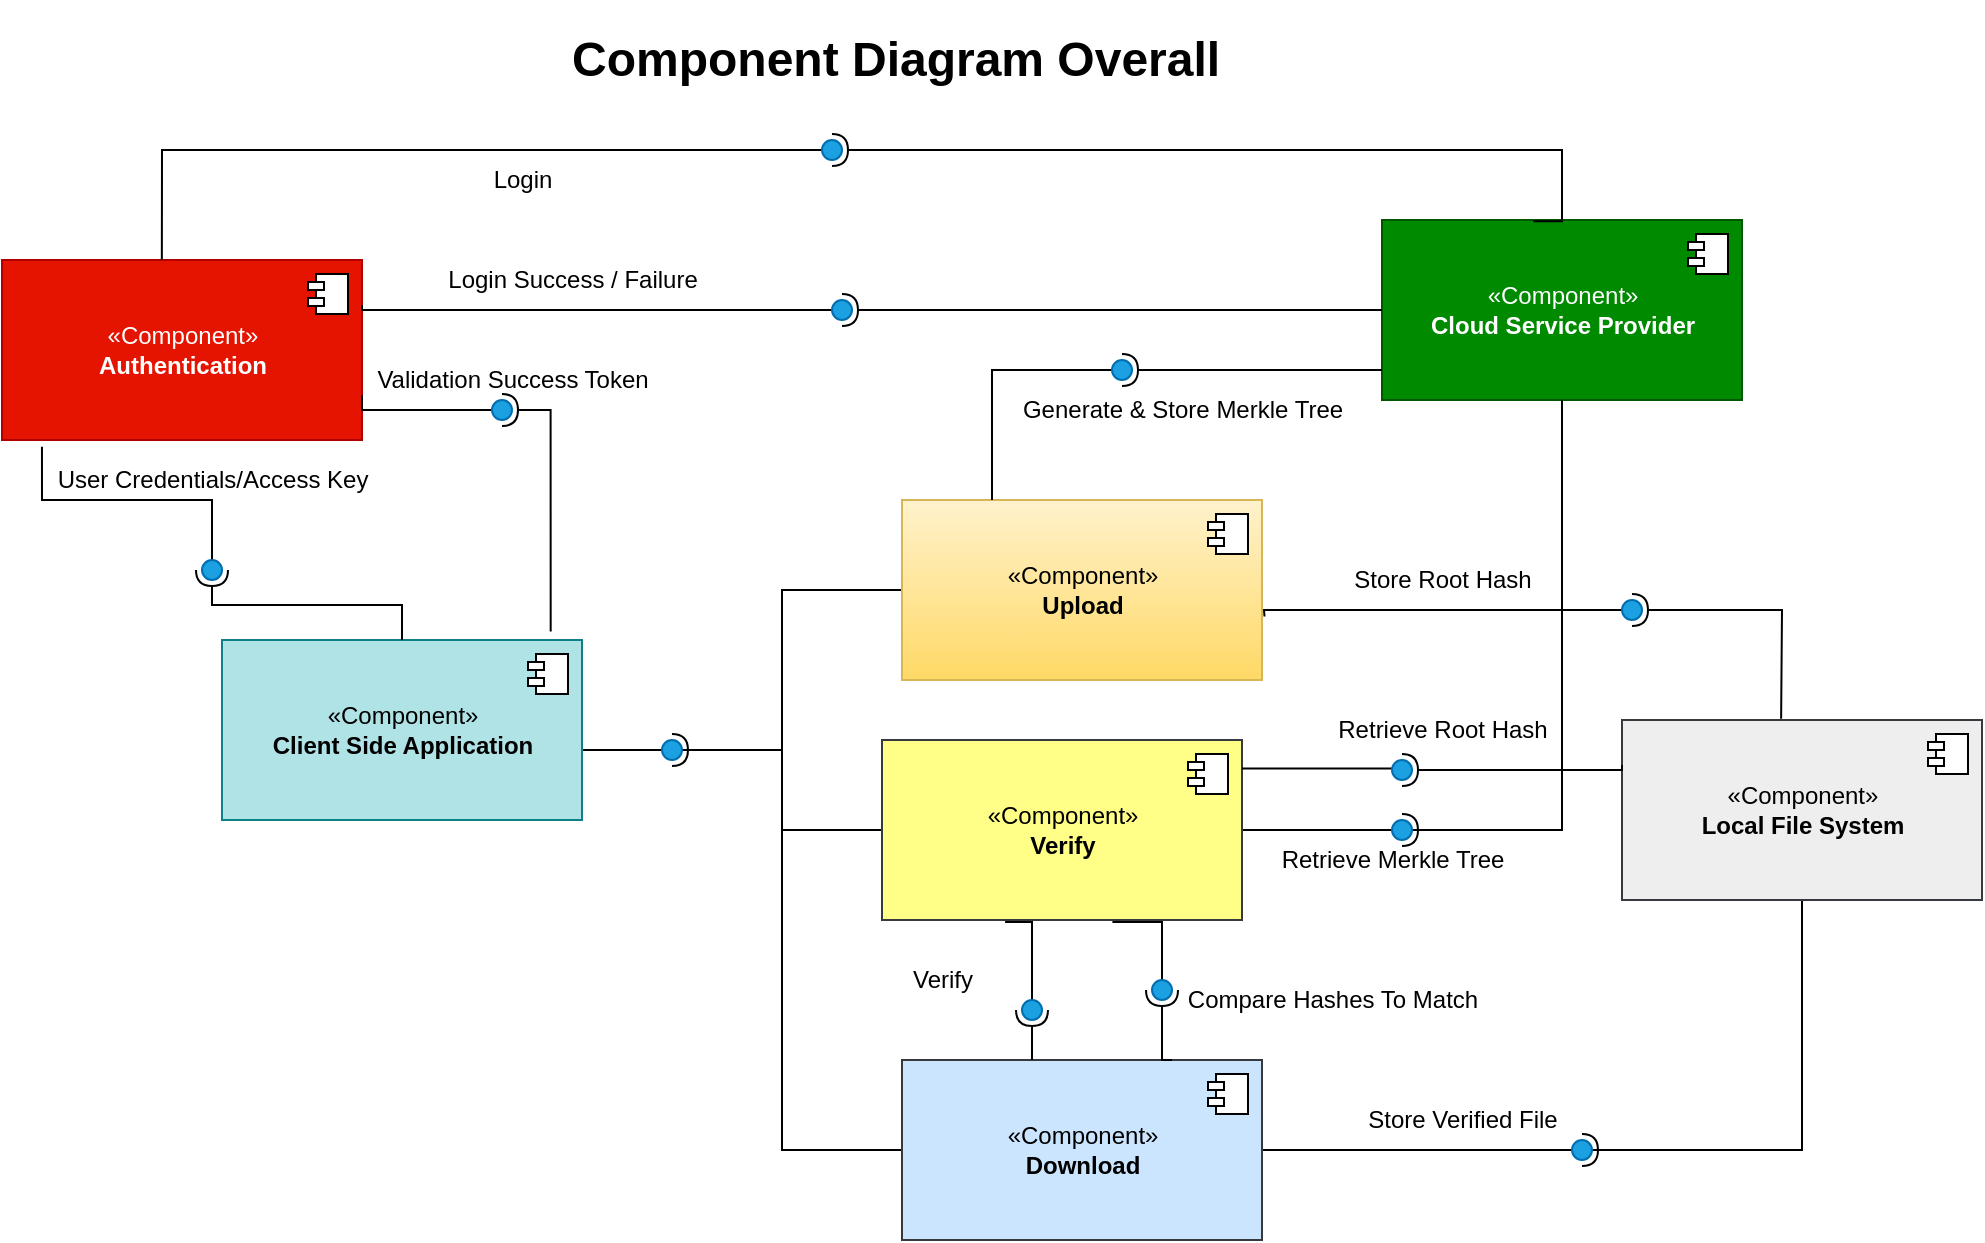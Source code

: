 <mxfile version="13.10.4" type="device"><diagram id="iTzp48sN-jskNmGgiY2i" name="Page-1"><mxGraphModel dx="1038" dy="1591" grid="1" gridSize="10" guides="1" tooltips="1" connect="1" arrows="1" fold="1" page="1" pageScale="1" pageWidth="850" pageHeight="1100" math="0" shadow="0"><root><mxCell id="0"/><mxCell id="1" parent="0"/><mxCell id="_TAREd800VGjyOcAPvt--1" value="&lt;h1&gt;Component Diagram Overall&lt;/h1&gt;" style="text;html=1;strokeColor=none;fillColor=none;spacing=5;spacingTop=-20;whiteSpace=wrap;overflow=hidden;rounded=0;" parent="1" vertex="1"><mxGeometry x="350" width="350" height="40" as="geometry"/></mxCell><mxCell id="_TAREd800VGjyOcAPvt--4" value="«Component»&lt;br&gt;&lt;b&gt;Authentication&lt;/b&gt;" style="html=1;dropTarget=0;fillColor=#e51400;strokeColor=#B20000;fontColor=#ffffff;" parent="1" vertex="1"><mxGeometry x="70" y="120" width="180" height="90" as="geometry"/></mxCell><mxCell id="_TAREd800VGjyOcAPvt--5" value="" style="shape=module;jettyWidth=8;jettyHeight=4;" parent="_TAREd800VGjyOcAPvt--4" vertex="1"><mxGeometry x="1" width="20" height="20" relative="1" as="geometry"><mxPoint x="-27" y="7" as="offset"/></mxGeometry></mxCell><mxCell id="_TAREd800VGjyOcAPvt--6" value="«Component»&lt;br&gt;&lt;b&gt;Cloud Service Provider&lt;/b&gt;" style="html=1;dropTarget=0;fillColor=#008a00;strokeColor=#005700;fontColor=#ffffff;" parent="1" vertex="1"><mxGeometry x="760" y="100" width="180" height="90" as="geometry"/></mxCell><mxCell id="_TAREd800VGjyOcAPvt--7" value="" style="shape=module;jettyWidth=8;jettyHeight=4;" parent="_TAREd800VGjyOcAPvt--6" vertex="1"><mxGeometry x="1" width="20" height="20" relative="1" as="geometry"><mxPoint x="-27" y="7" as="offset"/></mxGeometry></mxCell><mxCell id="_TAREd800VGjyOcAPvt--40" style="edgeStyle=elbowEdgeStyle;rounded=0;orthogonalLoop=1;jettySize=auto;html=1;entryX=0;entryY=0.5;entryDx=0;entryDy=0;startArrow=none;startFill=0;endArrow=none;endFill=0;" parent="1" source="_TAREd800VGjyOcAPvt--8" target="_TAREd800VGjyOcAPvt--33" edge="1"><mxGeometry relative="1" as="geometry"><Array as="points"><mxPoint x="460" y="365"/></Array></mxGeometry></mxCell><mxCell id="_TAREd800VGjyOcAPvt--41" style="edgeStyle=elbowEdgeStyle;rounded=0;orthogonalLoop=1;jettySize=auto;html=1;entryX=0;entryY=0.5;entryDx=0;entryDy=0;startArrow=none;startFill=0;endArrow=none;endFill=0;" parent="1" source="_TAREd800VGjyOcAPvt--8" target="_TAREd800VGjyOcAPvt--35" edge="1"><mxGeometry relative="1" as="geometry"><Array as="points"><mxPoint x="460" y="365"/></Array></mxGeometry></mxCell><mxCell id="_TAREd800VGjyOcAPvt--8" value="«Component»&lt;br&gt;&lt;b&gt;Client Side Application&lt;/b&gt;" style="html=1;dropTarget=0;fillColor=#b0e3e6;strokeColor=#0e8088;" parent="1" vertex="1"><mxGeometry x="180" y="310" width="180" height="90" as="geometry"/></mxCell><mxCell id="_TAREd800VGjyOcAPvt--9" value="" style="shape=module;jettyWidth=8;jettyHeight=4;" parent="_TAREd800VGjyOcAPvt--8" vertex="1"><mxGeometry x="1" width="20" height="20" relative="1" as="geometry"><mxPoint x="-27" y="7" as="offset"/></mxGeometry></mxCell><mxCell id="_TAREd800VGjyOcAPvt--22" value="User Credentials/Access Key" style="text;html=1;align=center;verticalAlign=middle;resizable=0;points=[];autosize=1;" parent="1" vertex="1"><mxGeometry x="90" y="220" width="170" height="20" as="geometry"/></mxCell><mxCell id="_TAREd800VGjyOcAPvt--24" value="Validation Success Token" style="text;html=1;align=center;verticalAlign=middle;resizable=0;points=[];autosize=1;" parent="1" vertex="1"><mxGeometry x="250" y="170" width="150" height="20" as="geometry"/></mxCell><mxCell id="_TAREd800VGjyOcAPvt--30" value="Login" style="text;html=1;align=center;verticalAlign=middle;resizable=0;points=[];autosize=1;" parent="1" vertex="1"><mxGeometry x="305" y="70" width="50" height="20" as="geometry"/></mxCell><mxCell id="_TAREd800VGjyOcAPvt--32" value="Login Success / Failure" style="text;html=1;align=center;verticalAlign=middle;resizable=0;points=[];autosize=1;" parent="1" vertex="1"><mxGeometry x="285" y="120" width="140" height="20" as="geometry"/></mxCell><mxCell id="_TAREd800VGjyOcAPvt--33" value="«Component»&lt;br&gt;&lt;b&gt;Upload&lt;/b&gt;" style="html=1;dropTarget=0;gradientColor=#ffd966;fillColor=#fff2cc;strokeColor=#d6b656;" parent="1" vertex="1"><mxGeometry x="520" y="240" width="180" height="90" as="geometry"/></mxCell><mxCell id="_TAREd800VGjyOcAPvt--34" value="" style="shape=module;jettyWidth=8;jettyHeight=4;" parent="_TAREd800VGjyOcAPvt--33" vertex="1"><mxGeometry x="1" width="20" height="20" relative="1" as="geometry"><mxPoint x="-27" y="7" as="offset"/></mxGeometry></mxCell><mxCell id="_TAREd800VGjyOcAPvt--66" style="edgeStyle=orthogonalEdgeStyle;rounded=0;orthogonalLoop=1;jettySize=auto;html=1;entryX=0.5;entryY=1;entryDx=0;entryDy=0;startArrow=none;startFill=0;endArrow=none;endFill=0;" parent="1" source="_TAREd800VGjyOcAPvt--35" target="_TAREd800VGjyOcAPvt--54" edge="1"><mxGeometry relative="1" as="geometry"/></mxCell><mxCell id="_TAREd800VGjyOcAPvt--35" value="«Component»&lt;br&gt;&lt;b&gt;Download&lt;/b&gt;" style="html=1;dropTarget=0;fillColor=#cce5ff;strokeColor=#36393d;" parent="1" vertex="1"><mxGeometry x="520" y="520" width="180" height="90" as="geometry"/></mxCell><mxCell id="_TAREd800VGjyOcAPvt--36" value="" style="shape=module;jettyWidth=8;jettyHeight=4;" parent="_TAREd800VGjyOcAPvt--35" vertex="1"><mxGeometry x="1" width="20" height="20" relative="1" as="geometry"><mxPoint x="-27" y="7" as="offset"/></mxGeometry></mxCell><mxCell id="_TAREd800VGjyOcAPvt--44" style="edgeStyle=elbowEdgeStyle;rounded=0;orthogonalLoop=1;jettySize=auto;html=1;exitX=0;exitY=0.5;exitDx=0;exitDy=0;startArrow=none;startFill=0;endArrow=none;endFill=0;" parent="1" source="_TAREd800VGjyOcAPvt--42" edge="1"><mxGeometry relative="1" as="geometry"><mxPoint x="460" y="425" as="targetPoint"/><Array as="points"><mxPoint x="460" y="400"/><mxPoint x="480" y="395"/></Array></mxGeometry></mxCell><mxCell id="_TAREd800VGjyOcAPvt--64" style="edgeStyle=orthogonalEdgeStyle;rounded=0;orthogonalLoop=1;jettySize=auto;html=1;entryX=0.5;entryY=1;entryDx=0;entryDy=0;startArrow=none;startFill=0;endArrow=none;endFill=0;" parent="1" source="_TAREd800VGjyOcAPvt--42" target="_TAREd800VGjyOcAPvt--6" edge="1"><mxGeometry relative="1" as="geometry"/></mxCell><mxCell id="_TAREd800VGjyOcAPvt--42" value="«Component»&lt;br&gt;&lt;b&gt;Verify&lt;/b&gt;" style="html=1;dropTarget=0;fillColor=#ffff88;strokeColor=#36393d;" parent="1" vertex="1"><mxGeometry x="510" y="360" width="180" height="90" as="geometry"/></mxCell><mxCell id="_TAREd800VGjyOcAPvt--43" value="" style="shape=module;jettyWidth=8;jettyHeight=4;" parent="_TAREd800VGjyOcAPvt--42" vertex="1"><mxGeometry x="1" width="20" height="20" relative="1" as="geometry"><mxPoint x="-27" y="7" as="offset"/></mxGeometry></mxCell><mxCell id="_TAREd800VGjyOcAPvt--47" value="Compare Hashes To Match" style="text;html=1;align=center;verticalAlign=middle;resizable=0;points=[];autosize=1;" parent="1" vertex="1"><mxGeometry x="655" y="480" width="160" height="20" as="geometry"/></mxCell><mxCell id="_TAREd800VGjyOcAPvt--48" value="Verify" style="text;html=1;align=center;verticalAlign=middle;resizable=0;points=[];autosize=1;" parent="1" vertex="1"><mxGeometry x="515" y="470" width="50" height="20" as="geometry"/></mxCell><mxCell id="_TAREd800VGjyOcAPvt--52" value="Generate &amp;amp; Store Merkle Tree" style="text;html=1;align=center;verticalAlign=middle;resizable=0;points=[];autosize=1;" parent="1" vertex="1"><mxGeometry x="570" y="185" width="180" height="20" as="geometry"/></mxCell><mxCell id="_TAREd800VGjyOcAPvt--54" value="«Component»&lt;br&gt;&lt;b&gt;Local File System&lt;/b&gt;" style="html=1;dropTarget=0;fillColor=#eeeeee;strokeColor=#36393d;" parent="1" vertex="1"><mxGeometry x="880" y="350" width="180" height="90" as="geometry"/></mxCell><mxCell id="_TAREd800VGjyOcAPvt--55" value="" style="shape=module;jettyWidth=8;jettyHeight=4;" parent="_TAREd800VGjyOcAPvt--54" vertex="1"><mxGeometry x="1" width="20" height="20" relative="1" as="geometry"><mxPoint x="-27" y="7" as="offset"/></mxGeometry></mxCell><mxCell id="_TAREd800VGjyOcAPvt--57" value="Store Root Hash" style="text;html=1;align=center;verticalAlign=middle;resizable=0;points=[];autosize=1;" parent="1" vertex="1"><mxGeometry x="740" y="270" width="100" height="20" as="geometry"/></mxCell><mxCell id="_TAREd800VGjyOcAPvt--61" value="Retrieve Root Hash" style="text;html=1;align=center;verticalAlign=middle;resizable=0;points=[];autosize=1;" parent="1" vertex="1"><mxGeometry x="730" y="345" width="120" height="20" as="geometry"/></mxCell><mxCell id="_TAREd800VGjyOcAPvt--65" value="Retrieve Merkle Tree" style="text;html=1;align=center;verticalAlign=middle;resizable=0;points=[];autosize=1;" parent="1" vertex="1"><mxGeometry x="700" y="410" width="130" height="20" as="geometry"/></mxCell><mxCell id="_TAREd800VGjyOcAPvt--67" value="Store Verified File" style="text;html=1;align=center;verticalAlign=middle;resizable=0;points=[];autosize=1;" parent="1" vertex="1"><mxGeometry x="745" y="540" width="110" height="20" as="geometry"/></mxCell><mxCell id="_TAREd800VGjyOcAPvt--71" value="" style="rounded=0;orthogonalLoop=1;jettySize=auto;html=1;endArrow=none;endFill=0;" parent="1" target="_TAREd800VGjyOcAPvt--73" edge="1"><mxGeometry relative="1" as="geometry"><mxPoint x="385" y="365" as="sourcePoint"/></mxGeometry></mxCell><mxCell id="_TAREd800VGjyOcAPvt--72" value="" style="rounded=0;orthogonalLoop=1;jettySize=auto;html=1;endArrow=halfCircle;endFill=0;entryX=0.5;entryY=0.5;entryDx=0;entryDy=0;endSize=6;strokeWidth=1;" parent="1" target="_TAREd800VGjyOcAPvt--73" edge="1"><mxGeometry relative="1" as="geometry"><mxPoint x="425" y="365" as="sourcePoint"/></mxGeometry></mxCell><mxCell id="_TAREd800VGjyOcAPvt--73" value="" style="ellipse;whiteSpace=wrap;html=1;fontFamily=Helvetica;fontSize=12;fontColor=#ffffff;align=center;strokeColor=#006EAF;fillColor=#1ba1e2;points=[];aspect=fixed;resizable=0;" parent="1" vertex="1"><mxGeometry x="400" y="360" width="10" height="10" as="geometry"/></mxCell><mxCell id="_TAREd800VGjyOcAPvt--102" value="" style="rounded=0;orthogonalLoop=1;jettySize=auto;html=1;endArrow=none;endFill=0;" parent="1" target="_TAREd800VGjyOcAPvt--104" edge="1"><mxGeometry relative="1" as="geometry"><mxPoint x="840" y="565" as="sourcePoint"/></mxGeometry></mxCell><mxCell id="_TAREd800VGjyOcAPvt--103" value="" style="rounded=0;orthogonalLoop=1;jettySize=auto;html=1;endArrow=halfCircle;endFill=0;entryX=0.5;entryY=0.5;entryDx=0;entryDy=0;endSize=6;strokeWidth=1;" parent="1" target="_TAREd800VGjyOcAPvt--104" edge="1"><mxGeometry relative="1" as="geometry"><mxPoint x="880" y="565" as="sourcePoint"/></mxGeometry></mxCell><mxCell id="_TAREd800VGjyOcAPvt--104" value="" style="ellipse;whiteSpace=wrap;html=1;fontFamily=Helvetica;fontSize=12;fontColor=#ffffff;align=center;strokeColor=#006EAF;fillColor=#1ba1e2;points=[];aspect=fixed;resizable=0;" parent="1" vertex="1"><mxGeometry x="855" y="560" width="10" height="10" as="geometry"/></mxCell><mxCell id="_TAREd800VGjyOcAPvt--120" value="" style="rounded=0;orthogonalLoop=1;jettySize=auto;html=1;endArrow=none;endFill=0;" parent="1" target="_TAREd800VGjyOcAPvt--122" edge="1"><mxGeometry relative="1" as="geometry"><mxPoint x="750" y="405" as="sourcePoint"/></mxGeometry></mxCell><mxCell id="_TAREd800VGjyOcAPvt--121" value="" style="rounded=0;orthogonalLoop=1;jettySize=auto;html=1;endArrow=halfCircle;endFill=0;entryX=0.5;entryY=0.5;entryDx=0;entryDy=0;endSize=6;strokeWidth=1;" parent="1" target="_TAREd800VGjyOcAPvt--122" edge="1"><mxGeometry relative="1" as="geometry"><mxPoint x="790" y="405" as="sourcePoint"/></mxGeometry></mxCell><mxCell id="_TAREd800VGjyOcAPvt--122" value="" style="ellipse;whiteSpace=wrap;html=1;fontFamily=Helvetica;fontSize=12;fontColor=#ffffff;align=center;strokeColor=#006EAF;fillColor=#1ba1e2;points=[];aspect=fixed;resizable=0;" parent="1" vertex="1"><mxGeometry x="765" y="400" width="10" height="10" as="geometry"/></mxCell><mxCell id="_TAREd800VGjyOcAPvt--133" value="" style="rounded=0;orthogonalLoop=1;jettySize=auto;html=1;endArrow=none;endFill=0;exitX=1;exitY=0.25;exitDx=0;exitDy=0;" parent="1" source="_TAREd800VGjyOcAPvt--4" target="_TAREd800VGjyOcAPvt--135" edge="1"><mxGeometry relative="1" as="geometry"><mxPoint x="470" y="145" as="sourcePoint"/><Array as="points"><mxPoint x="250" y="145"/></Array></mxGeometry></mxCell><mxCell id="_TAREd800VGjyOcAPvt--134" value="" style="rounded=0;orthogonalLoop=1;jettySize=auto;html=1;endArrow=halfCircle;endFill=0;entryX=0.5;entryY=0.5;entryDx=0;entryDy=0;endSize=6;strokeWidth=1;exitX=0;exitY=0.5;exitDx=0;exitDy=0;" parent="1" source="_TAREd800VGjyOcAPvt--6" target="_TAREd800VGjyOcAPvt--135" edge="1"><mxGeometry relative="1" as="geometry"><mxPoint x="510" y="145" as="sourcePoint"/></mxGeometry></mxCell><mxCell id="_TAREd800VGjyOcAPvt--135" value="" style="ellipse;whiteSpace=wrap;html=1;fontFamily=Helvetica;fontSize=12;fontColor=#ffffff;align=center;strokeColor=#006EAF;fillColor=#1ba1e2;points=[];aspect=fixed;resizable=0;" parent="1" vertex="1"><mxGeometry x="485" y="140" width="10" height="10" as="geometry"/></mxCell><mxCell id="_TAREd800VGjyOcAPvt--147" value="" style="rounded=0;orthogonalLoop=1;jettySize=auto;html=1;endArrow=none;endFill=0;exitX=0.444;exitY=0;exitDx=0;exitDy=0;exitPerimeter=0;edgeStyle=elbowEdgeStyle;" parent="1" source="_TAREd800VGjyOcAPvt--4" target="_TAREd800VGjyOcAPvt--149" edge="1"><mxGeometry relative="1" as="geometry"><mxPoint x="465" y="65" as="sourcePoint"/><Array as="points"><mxPoint x="150" y="110"/></Array></mxGeometry></mxCell><mxCell id="_TAREd800VGjyOcAPvt--148" value="" style="rounded=0;orthogonalLoop=1;jettySize=auto;html=1;endArrow=halfCircle;endFill=0;entryX=0.5;entryY=0.5;entryDx=0;entryDy=0;endSize=6;strokeWidth=1;exitX=0.42;exitY=0.007;exitDx=0;exitDy=0;exitPerimeter=0;edgeStyle=elbowEdgeStyle;" parent="1" source="_TAREd800VGjyOcAPvt--6" target="_TAREd800VGjyOcAPvt--149" edge="1"><mxGeometry relative="1" as="geometry"><mxPoint x="505" y="65" as="sourcePoint"/><Array as="points"><mxPoint x="850" y="80"/></Array></mxGeometry></mxCell><mxCell id="_TAREd800VGjyOcAPvt--149" value="" style="ellipse;whiteSpace=wrap;html=1;fontFamily=Helvetica;fontSize=12;fontColor=#ffffff;align=center;strokeColor=#006EAF;fillColor=#1ba1e2;points=[];aspect=fixed;resizable=0;" parent="1" vertex="1"><mxGeometry x="480" y="60" width="10" height="10" as="geometry"/></mxCell><mxCell id="_TAREd800VGjyOcAPvt--153" value="" style="rounded=0;orthogonalLoop=1;jettySize=auto;html=1;endArrow=none;endFill=0;exitX=1;exitY=0.75;exitDx=0;exitDy=0;edgeStyle=elbowEdgeStyle;" parent="1" source="_TAREd800VGjyOcAPvt--4" target="_TAREd800VGjyOcAPvt--155" edge="1"><mxGeometry relative="1" as="geometry"><mxPoint x="300" y="195" as="sourcePoint"/><Array as="points"><mxPoint x="250" y="195"/></Array></mxGeometry></mxCell><mxCell id="_TAREd800VGjyOcAPvt--154" value="" style="rounded=0;orthogonalLoop=1;jettySize=auto;html=1;endArrow=halfCircle;endFill=0;entryX=0.5;entryY=0.5;entryDx=0;entryDy=0;endSize=6;strokeWidth=1;exitX=0.913;exitY=-0.047;exitDx=0;exitDy=0;exitPerimeter=0;edgeStyle=orthogonalEdgeStyle;" parent="1" source="_TAREd800VGjyOcAPvt--8" target="_TAREd800VGjyOcAPvt--155" edge="1"><mxGeometry x="300" y="190" as="geometry"><mxPoint x="340" y="195" as="sourcePoint"/><Array as="points"><mxPoint x="344" y="195"/></Array></mxGeometry></mxCell><mxCell id="_TAREd800VGjyOcAPvt--155" value="" style="ellipse;whiteSpace=wrap;html=1;fontFamily=Helvetica;fontSize=12;align=center;strokeColor=#006EAF;fillColor=#1ba1e2;points=[];aspect=fixed;resizable=0;fontColor=#ffffff;" parent="1" vertex="1"><mxGeometry x="315" y="190" width="10" height="10" as="geometry"/></mxCell><mxCell id="_TAREd800VGjyOcAPvt--158" value="" style="rounded=0;orthogonalLoop=1;jettySize=auto;html=1;endArrow=none;endFill=0;exitX=0.111;exitY=1.038;exitDx=0;exitDy=0;exitPerimeter=0;edgeStyle=orthogonalEdgeStyle;" parent="1" source="_TAREd800VGjyOcAPvt--4" target="_TAREd800VGjyOcAPvt--160" edge="1"><mxGeometry relative="1" as="geometry"><mxPoint x="155" y="275" as="sourcePoint"/><Array as="points"><mxPoint x="90" y="240"/><mxPoint x="175" y="240"/></Array></mxGeometry></mxCell><mxCell id="_TAREd800VGjyOcAPvt--159" value="" style="rounded=0;orthogonalLoop=1;jettySize=auto;html=1;endArrow=halfCircle;endFill=0;entryX=0.5;entryY=0.5;entryDx=0;entryDy=0;endSize=6;strokeWidth=1;exitX=0.5;exitY=0;exitDx=0;exitDy=0;edgeStyle=elbowEdgeStyle;" parent="1" source="_TAREd800VGjyOcAPvt--8" target="_TAREd800VGjyOcAPvt--160" edge="1"><mxGeometry relative="1" as="geometry"><mxPoint x="195" y="275" as="sourcePoint"/></mxGeometry></mxCell><mxCell id="_TAREd800VGjyOcAPvt--160" value="" style="ellipse;whiteSpace=wrap;html=1;fontFamily=Helvetica;fontSize=12;fontColor=#ffffff;align=center;strokeColor=#006EAF;fillColor=#1ba1e2;points=[];aspect=fixed;resizable=0;" parent="1" vertex="1"><mxGeometry x="170" y="270" width="10" height="10" as="geometry"/></mxCell><mxCell id="_TAREd800VGjyOcAPvt--162" value="" style="rounded=0;orthogonalLoop=1;jettySize=auto;html=1;endArrow=none;endFill=0;exitX=1.007;exitY=0.647;exitDx=0;exitDy=0;exitPerimeter=0;edgeStyle=elbowEdgeStyle;" parent="1" source="_TAREd800VGjyOcAPvt--33" target="_TAREd800VGjyOcAPvt--164" edge="1"><mxGeometry relative="1" as="geometry"><mxPoint x="865" y="295" as="sourcePoint"/><Array as="points"><mxPoint x="701" y="285"/><mxPoint x="760" y="295"/></Array></mxGeometry></mxCell><mxCell id="_TAREd800VGjyOcAPvt--163" value="" style="rounded=0;orthogonalLoop=1;jettySize=auto;html=1;endArrow=halfCircle;endFill=0;entryX=0.5;entryY=0.5;entryDx=0;entryDy=0;endSize=6;strokeWidth=1;exitX=0.442;exitY=-0.007;exitDx=0;exitDy=0;exitPerimeter=0;edgeStyle=elbowEdgeStyle;" parent="1" source="_TAREd800VGjyOcAPvt--54" target="_TAREd800VGjyOcAPvt--164" edge="1"><mxGeometry relative="1" as="geometry"><mxPoint x="905" y="295" as="sourcePoint"/><Array as="points"><mxPoint x="960" y="330"/></Array></mxGeometry></mxCell><mxCell id="_TAREd800VGjyOcAPvt--164" value="" style="ellipse;whiteSpace=wrap;html=1;fontFamily=Helvetica;fontSize=12;fontColor=#ffffff;align=center;strokeColor=#006EAF;fillColor=#1ba1e2;points=[];aspect=fixed;resizable=0;" parent="1" vertex="1"><mxGeometry x="880" y="290" width="10" height="10" as="geometry"/></mxCell><mxCell id="_TAREd800VGjyOcAPvt--165" value="" style="rounded=0;orthogonalLoop=1;jettySize=auto;html=1;endArrow=none;endFill=0;exitX=1;exitY=0.158;exitDx=0;exitDy=0;exitPerimeter=0;edgeStyle=orthogonalEdgeStyle;" parent="1" source="_TAREd800VGjyOcAPvt--42" target="_TAREd800VGjyOcAPvt--167" edge="1"><mxGeometry relative="1" as="geometry"><mxPoint x="750" y="375" as="sourcePoint"/><Array as="points"><mxPoint x="728" y="374"/><mxPoint x="728" y="374"/></Array></mxGeometry></mxCell><mxCell id="_TAREd800VGjyOcAPvt--166" value="" style="rounded=0;orthogonalLoop=1;jettySize=auto;html=1;endArrow=halfCircle;endFill=0;entryX=0.5;entryY=0.5;entryDx=0;entryDy=0;endSize=6;strokeWidth=1;exitX=0;exitY=0.25;exitDx=0;exitDy=0;edgeStyle=orthogonalEdgeStyle;" parent="1" source="_TAREd800VGjyOcAPvt--54" target="_TAREd800VGjyOcAPvt--167" edge="1"><mxGeometry relative="1" as="geometry"><mxPoint x="790" y="375" as="sourcePoint"/><Array as="points"><mxPoint x="880" y="375"/></Array></mxGeometry></mxCell><mxCell id="_TAREd800VGjyOcAPvt--167" value="" style="ellipse;whiteSpace=wrap;html=1;fontFamily=Helvetica;fontSize=12;fontColor=#ffffff;align=center;strokeColor=#006EAF;fillColor=#1ba1e2;points=[];aspect=fixed;resizable=0;" parent="1" vertex="1"><mxGeometry x="765" y="370" width="10" height="10" as="geometry"/></mxCell><mxCell id="_TAREd800VGjyOcAPvt--169" value="" style="rounded=0;orthogonalLoop=1;jettySize=auto;html=1;endArrow=none;endFill=0;exitX=0.342;exitY=1.011;exitDx=0;exitDy=0;exitPerimeter=0;edgeStyle=orthogonalEdgeStyle;" parent="1" source="_TAREd800VGjyOcAPvt--42" target="_TAREd800VGjyOcAPvt--171" edge="1"><mxGeometry relative="1" as="geometry"><mxPoint x="565" y="495" as="sourcePoint"/><Array as="points"><mxPoint x="585" y="451"/></Array></mxGeometry></mxCell><mxCell id="_TAREd800VGjyOcAPvt--170" value="" style="rounded=0;orthogonalLoop=1;jettySize=auto;html=1;endArrow=halfCircle;endFill=0;entryX=0.5;entryY=0.5;entryDx=0;entryDy=0;endSize=6;strokeWidth=1;edgeStyle=orthogonalEdgeStyle;" parent="1" source="_TAREd800VGjyOcAPvt--35" target="_TAREd800VGjyOcAPvt--171" edge="1"><mxGeometry relative="1" as="geometry"><mxPoint x="605" y="495" as="sourcePoint"/><Array as="points"><mxPoint x="585" y="510"/><mxPoint x="585" y="510"/></Array></mxGeometry></mxCell><mxCell id="_TAREd800VGjyOcAPvt--171" value="" style="ellipse;whiteSpace=wrap;html=1;fontFamily=Helvetica;fontSize=12;fontColor=#ffffff;align=center;strokeColor=#006EAF;fillColor=#1ba1e2;points=[];aspect=fixed;resizable=0;" parent="1" vertex="1"><mxGeometry x="580" y="490" width="10" height="10" as="geometry"/></mxCell><mxCell id="_TAREd800VGjyOcAPvt--172" value="" style="rounded=0;orthogonalLoop=1;jettySize=auto;html=1;endArrow=none;endFill=0;exitX=0.64;exitY=1.011;exitDx=0;exitDy=0;exitPerimeter=0;edgeStyle=orthogonalEdgeStyle;" parent="1" source="_TAREd800VGjyOcAPvt--42" target="_TAREd800VGjyOcAPvt--174" edge="1"><mxGeometry relative="1" as="geometry"><mxPoint x="630" y="485" as="sourcePoint"/><Array as="points"><mxPoint x="650" y="451"/></Array></mxGeometry></mxCell><mxCell id="_TAREd800VGjyOcAPvt--173" value="" style="rounded=0;orthogonalLoop=1;jettySize=auto;html=1;endArrow=halfCircle;endFill=0;entryX=0.5;entryY=0.5;entryDx=0;entryDy=0;endSize=6;strokeWidth=1;exitX=0.75;exitY=0;exitDx=0;exitDy=0;edgeStyle=elbowEdgeStyle;" parent="1" source="_TAREd800VGjyOcAPvt--35" target="_TAREd800VGjyOcAPvt--174" edge="1"><mxGeometry relative="1" as="geometry"><mxPoint x="670" y="485" as="sourcePoint"/><Array as="points"><mxPoint x="650" y="520"/></Array></mxGeometry></mxCell><mxCell id="_TAREd800VGjyOcAPvt--174" value="" style="ellipse;whiteSpace=wrap;html=1;fontFamily=Helvetica;fontSize=12;fontColor=#ffffff;align=center;strokeColor=#006EAF;fillColor=#1ba1e2;points=[];aspect=fixed;resizable=0;" parent="1" vertex="1"><mxGeometry x="645" y="480" width="10" height="10" as="geometry"/></mxCell><mxCell id="_TAREd800VGjyOcAPvt--178" style="edgeStyle=elbowEdgeStyle;rounded=0;orthogonalLoop=1;jettySize=auto;html=1;entryX=0;entryY=0.833;entryDx=0;entryDy=0;entryPerimeter=0;startArrow=none;startFill=0;endArrow=none;endFill=0;" parent="1" target="_TAREd800VGjyOcAPvt--6" edge="1"><mxGeometry relative="1" as="geometry"><mxPoint x="650" y="175" as="sourcePoint"/></mxGeometry></mxCell><mxCell id="_TAREd800VGjyOcAPvt--182" value="" style="rounded=0;orthogonalLoop=1;jettySize=auto;html=1;endArrow=none;endFill=0;exitX=0.25;exitY=0;exitDx=0;exitDy=0;edgeStyle=elbowEdgeStyle;" parent="1" source="_TAREd800VGjyOcAPvt--33" target="_TAREd800VGjyOcAPvt--184" edge="1"><mxGeometry relative="1" as="geometry"><mxPoint x="610" y="175" as="sourcePoint"/><Array as="points"><mxPoint x="565" y="220"/></Array></mxGeometry></mxCell><mxCell id="_TAREd800VGjyOcAPvt--183" value="" style="rounded=0;orthogonalLoop=1;jettySize=auto;html=1;endArrow=halfCircle;endFill=0;entryX=0.5;entryY=0.5;entryDx=0;entryDy=0;endSize=6;strokeWidth=1;" parent="1" target="_TAREd800VGjyOcAPvt--184" edge="1"><mxGeometry relative="1" as="geometry"><mxPoint x="650" y="175" as="sourcePoint"/></mxGeometry></mxCell><mxCell id="_TAREd800VGjyOcAPvt--184" value="" style="ellipse;whiteSpace=wrap;html=1;fontFamily=Helvetica;fontSize=12;fontColor=#ffffff;align=center;strokeColor=#006EAF;fillColor=#1ba1e2;points=[];aspect=fixed;resizable=0;" parent="1" vertex="1"><mxGeometry x="625" y="170" width="10" height="10" as="geometry"/></mxCell></root></mxGraphModel></diagram></mxfile>